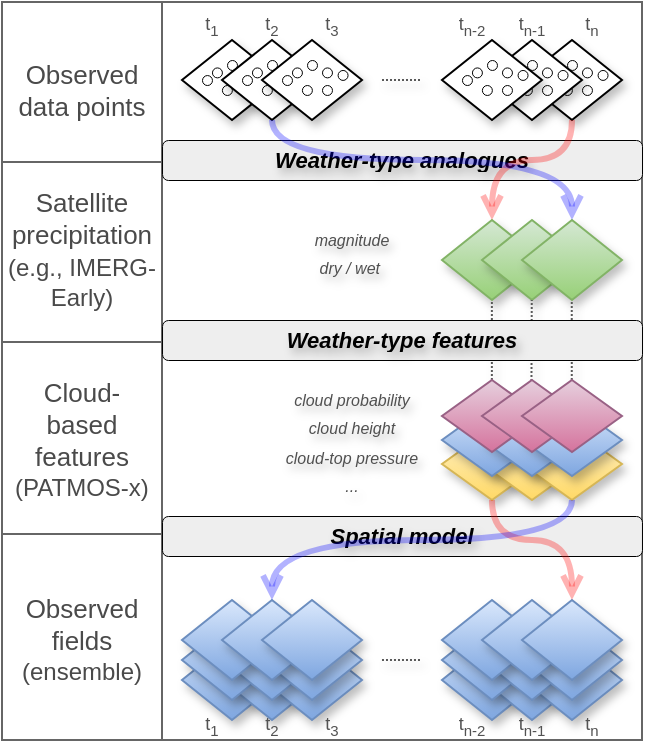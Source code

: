 <mxfile version="28.2.3">
  <diagram name="Page-1" id="bK-C0pPze8YIj69Sr5qc">
    <mxGraphModel dx="549" dy="720" grid="1" gridSize="10" guides="1" tooltips="1" connect="1" arrows="1" fold="1" page="1" pageScale="1" pageWidth="50" pageHeight="25" math="0" shadow="0">
      <root>
        <mxCell id="0" />
        <mxCell id="1" parent="0" />
        <mxCell id="rxn4TXaAcHjQbOniMQlU-382" value="" style="shape=table;startSize=0;container=1;collapsible=0;childLayout=tableLayout;fillColor=none;fontColor=#333333;strokeColor=#666666;rounded=0;swimlaneLine=0;shadow=0;" parent="1" vertex="1">
          <mxGeometry x="65" y="-356.96" width="320" height="368.98" as="geometry" />
        </mxCell>
        <mxCell id="rxn4TXaAcHjQbOniMQlU-383" value="" style="shape=tableRow;horizontal=0;startSize=0;swimlaneHead=0;swimlaneBody=0;strokeColor=inherit;top=0;left=0;bottom=0;right=0;collapsible=0;dropTarget=0;fillColor=none;points=[[0,0.5],[1,0.5]];portConstraint=eastwest;" parent="rxn4TXaAcHjQbOniMQlU-382" vertex="1">
          <mxGeometry width="320" height="80" as="geometry" />
        </mxCell>
        <mxCell id="rxn4TXaAcHjQbOniMQlU-384" value="" style="shape=partialRectangle;html=1;whiteSpace=wrap;connectable=0;strokeColor=inherit;overflow=hidden;fillColor=none;top=0;left=0;bottom=0;right=0;pointerEvents=1;" parent="rxn4TXaAcHjQbOniMQlU-383" vertex="1">
          <mxGeometry width="80" height="80" as="geometry">
            <mxRectangle width="80" height="80" as="alternateBounds" />
          </mxGeometry>
        </mxCell>
        <mxCell id="rxn4TXaAcHjQbOniMQlU-385" value="" style="shape=partialRectangle;html=1;whiteSpace=wrap;connectable=0;strokeColor=inherit;overflow=hidden;fillColor=none;top=0;left=0;bottom=0;right=0;pointerEvents=1;" parent="rxn4TXaAcHjQbOniMQlU-383" vertex="1">
          <mxGeometry x="80" width="240" height="80" as="geometry">
            <mxRectangle width="240" height="80" as="alternateBounds" />
          </mxGeometry>
        </mxCell>
        <mxCell id="rxn4TXaAcHjQbOniMQlU-386" value="" style="shape=tableRow;horizontal=0;startSize=0;swimlaneHead=0;swimlaneBody=0;strokeColor=inherit;top=0;left=0;bottom=0;right=0;collapsible=0;dropTarget=0;fillColor=none;points=[[0,0.5],[1,0.5]];portConstraint=eastwest;" parent="rxn4TXaAcHjQbOniMQlU-382" vertex="1">
          <mxGeometry y="80" width="320" height="90" as="geometry" />
        </mxCell>
        <mxCell id="rxn4TXaAcHjQbOniMQlU-387" value="" style="shape=partialRectangle;html=1;whiteSpace=wrap;connectable=0;strokeColor=inherit;overflow=hidden;fillColor=none;top=0;left=0;bottom=0;right=0;pointerEvents=1;" parent="rxn4TXaAcHjQbOniMQlU-386" vertex="1">
          <mxGeometry width="80" height="90" as="geometry">
            <mxRectangle width="80" height="90" as="alternateBounds" />
          </mxGeometry>
        </mxCell>
        <mxCell id="rxn4TXaAcHjQbOniMQlU-388" value="" style="shape=partialRectangle;html=1;whiteSpace=wrap;connectable=0;strokeColor=inherit;overflow=hidden;fillColor=none;top=0;left=0;bottom=0;right=0;pointerEvents=1;" parent="rxn4TXaAcHjQbOniMQlU-386" vertex="1">
          <mxGeometry x="80" width="240" height="90" as="geometry">
            <mxRectangle width="240" height="90" as="alternateBounds" />
          </mxGeometry>
        </mxCell>
        <mxCell id="rxn4TXaAcHjQbOniMQlU-389" value="" style="shape=tableRow;horizontal=0;startSize=0;swimlaneHead=0;swimlaneBody=0;strokeColor=inherit;top=0;left=0;bottom=0;right=0;collapsible=0;dropTarget=0;fillColor=none;points=[[0,0.5],[1,0.5]];portConstraint=eastwest;" parent="rxn4TXaAcHjQbOniMQlU-382" vertex="1">
          <mxGeometry y="170" width="320" height="96" as="geometry" />
        </mxCell>
        <mxCell id="rxn4TXaAcHjQbOniMQlU-390" value="" style="shape=partialRectangle;html=1;whiteSpace=wrap;connectable=0;strokeColor=inherit;overflow=hidden;fillColor=none;top=0;left=0;bottom=0;right=0;pointerEvents=1;" parent="rxn4TXaAcHjQbOniMQlU-389" vertex="1">
          <mxGeometry width="80" height="96" as="geometry">
            <mxRectangle width="80" height="96" as="alternateBounds" />
          </mxGeometry>
        </mxCell>
        <mxCell id="rxn4TXaAcHjQbOniMQlU-391" value="" style="shape=partialRectangle;html=1;whiteSpace=wrap;connectable=0;strokeColor=inherit;overflow=hidden;fillColor=none;top=0;left=0;bottom=0;right=0;pointerEvents=1;" parent="rxn4TXaAcHjQbOniMQlU-389" vertex="1">
          <mxGeometry x="80" width="240" height="96" as="geometry">
            <mxRectangle width="240" height="96" as="alternateBounds" />
          </mxGeometry>
        </mxCell>
        <mxCell id="rxn4TXaAcHjQbOniMQlU-646" value="" style="rhombus;whiteSpace=wrap;html=1;shadow=1;fillColor=#dae8fc;gradientColor=#7ea6e0;strokeColor=#6c8ebf;" parent="rxn4TXaAcHjQbOniMQlU-389" vertex="1">
          <mxGeometry x="320" height="96" as="geometry">
            <mxRectangle width="NaN" height="96" as="alternateBounds" />
          </mxGeometry>
        </mxCell>
        <mxCell id="rxn4TXaAcHjQbOniMQlU-392" value="" style="shape=tableRow;horizontal=0;startSize=0;swimlaneHead=0;swimlaneBody=0;strokeColor=inherit;top=0;left=0;bottom=0;right=0;collapsible=0;dropTarget=0;fillColor=none;points=[[0,0.5],[1,0.5]];portConstraint=eastwest;" parent="rxn4TXaAcHjQbOniMQlU-382" vertex="1">
          <mxGeometry y="266" width="320" height="103" as="geometry" />
        </mxCell>
        <mxCell id="rxn4TXaAcHjQbOniMQlU-393" value="" style="shape=partialRectangle;html=1;whiteSpace=wrap;connectable=0;strokeColor=inherit;overflow=hidden;fillColor=none;top=0;left=0;bottom=0;right=0;pointerEvents=1;" parent="rxn4TXaAcHjQbOniMQlU-392" vertex="1">
          <mxGeometry width="80" height="103" as="geometry">
            <mxRectangle width="80" height="103" as="alternateBounds" />
          </mxGeometry>
        </mxCell>
        <mxCell id="rxn4TXaAcHjQbOniMQlU-394" value="" style="shape=partialRectangle;html=1;whiteSpace=wrap;connectable=0;strokeColor=inherit;overflow=hidden;fillColor=none;top=0;left=0;bottom=0;right=0;pointerEvents=1;" parent="rxn4TXaAcHjQbOniMQlU-392" vertex="1">
          <mxGeometry x="80" width="240" height="103" as="geometry">
            <mxRectangle width="240" height="103" as="alternateBounds" />
          </mxGeometry>
        </mxCell>
        <mxCell id="a0kxlCmbcJXOpeVHj25p-21" value="" style="rhombus;whiteSpace=wrap;html=1;shadow=1;fillColor=#dae8fc;gradientColor=#7ea6e0;strokeColor=#6c8ebf;" parent="1" vertex="1">
          <mxGeometry x="154.99" y="-38" width="50" height="40" as="geometry" />
        </mxCell>
        <mxCell id="a0kxlCmbcJXOpeVHj25p-22" value="" style="rhombus;whiteSpace=wrap;html=1;shadow=1;fillColor=#dae8fc;gradientColor=#7ea6e0;strokeColor=#6c8ebf;" parent="1" vertex="1">
          <mxGeometry x="174.99" y="-38" width="50" height="40" as="geometry" />
        </mxCell>
        <mxCell id="a0kxlCmbcJXOpeVHj25p-23" value="" style="rhombus;whiteSpace=wrap;html=1;shadow=1;fillColor=#dae8fc;gradientColor=#7ea6e0;strokeColor=#6c8ebf;" parent="1" vertex="1">
          <mxGeometry x="194.99" y="-38" width="50" height="40" as="geometry" />
        </mxCell>
        <mxCell id="a0kxlCmbcJXOpeVHj25p-24" value="" style="rhombus;whiteSpace=wrap;html=1;shadow=1;fillColor=#dae8fc;gradientColor=#7ea6e0;strokeColor=#6c8ebf;" parent="1" vertex="1">
          <mxGeometry x="284.99" y="-38" width="50" height="40" as="geometry" />
        </mxCell>
        <mxCell id="a0kxlCmbcJXOpeVHj25p-25" value="" style="rhombus;whiteSpace=wrap;html=1;shadow=1;fillColor=#dae8fc;gradientColor=#7ea6e0;strokeColor=#6c8ebf;" parent="1" vertex="1">
          <mxGeometry x="304.99" y="-38" width="50" height="40" as="geometry" />
        </mxCell>
        <mxCell id="a0kxlCmbcJXOpeVHj25p-26" value="" style="rhombus;whiteSpace=wrap;html=1;shadow=1;fillColor=#dae8fc;gradientColor=#7ea6e0;strokeColor=#6c8ebf;" parent="1" vertex="1">
          <mxGeometry x="324.99" y="-38" width="50" height="40" as="geometry" />
        </mxCell>
        <mxCell id="a0kxlCmbcJXOpeVHj25p-13" value="" style="rhombus;whiteSpace=wrap;html=1;shadow=1;fillColor=#dae8fc;gradientColor=#7ea6e0;strokeColor=#6c8ebf;" parent="1" vertex="1">
          <mxGeometry x="154.99" y="-48" width="50" height="40" as="geometry" />
        </mxCell>
        <mxCell id="a0kxlCmbcJXOpeVHj25p-14" value="" style="rhombus;whiteSpace=wrap;html=1;shadow=1;fillColor=#dae8fc;gradientColor=#7ea6e0;strokeColor=#6c8ebf;" parent="1" vertex="1">
          <mxGeometry x="174.99" y="-48" width="50" height="40" as="geometry" />
        </mxCell>
        <mxCell id="a0kxlCmbcJXOpeVHj25p-15" value="" style="rhombus;whiteSpace=wrap;html=1;shadow=1;fillColor=#dae8fc;gradientColor=#7ea6e0;strokeColor=#6c8ebf;" parent="1" vertex="1">
          <mxGeometry x="194.99" y="-48" width="50" height="40" as="geometry" />
        </mxCell>
        <mxCell id="a0kxlCmbcJXOpeVHj25p-16" value="" style="rhombus;whiteSpace=wrap;html=1;shadow=1;fillColor=#dae8fc;gradientColor=#7ea6e0;strokeColor=#6c8ebf;" parent="1" vertex="1">
          <mxGeometry x="284.99" y="-48" width="50" height="40" as="geometry" />
        </mxCell>
        <mxCell id="a0kxlCmbcJXOpeVHj25p-17" value="" style="rhombus;whiteSpace=wrap;html=1;shadow=1;fillColor=#dae8fc;gradientColor=#7ea6e0;strokeColor=#6c8ebf;" parent="1" vertex="1">
          <mxGeometry x="304.99" y="-48" width="50" height="40" as="geometry" />
        </mxCell>
        <mxCell id="a0kxlCmbcJXOpeVHj25p-18" value="" style="rhombus;whiteSpace=wrap;html=1;shadow=1;fillColor=#dae8fc;gradientColor=#7ea6e0;strokeColor=#6c8ebf;" parent="1" vertex="1">
          <mxGeometry x="324.99" y="-48" width="50" height="40" as="geometry" />
        </mxCell>
        <mxCell id="rxn4TXaAcHjQbOniMQlU-420" value="&lt;font&gt;Observed data points&lt;/font&gt;" style="text;html=1;align=center;verticalAlign=middle;whiteSpace=wrap;rounded=0;rotation=0;fontStyle=0;fontColor=#4A4A4A;fontSize=13;" parent="1" vertex="1">
          <mxGeometry x="65" y="-348" width="80" height="70" as="geometry" />
        </mxCell>
        <mxCell id="rxn4TXaAcHjQbOniMQlU-476" value="&lt;span&gt;Satellite precipitation&lt;br&gt;&lt;font style=&quot;font-size: 12px;&quot;&gt;(e.g., IMERG-Early)&lt;/font&gt;&lt;/span&gt;" style="text;html=1;align=center;verticalAlign=middle;whiteSpace=wrap;rounded=0;rotation=0;fontStyle=0;fontColor=#4A4A4A;fontSize=13;" parent="1" vertex="1">
          <mxGeometry x="65" y="-268" width="80" height="70" as="geometry" />
        </mxCell>
        <mxCell id="rxn4TXaAcHjQbOniMQlU-477" value="&lt;span&gt;Cloud-&lt;br&gt;based features&lt;/span&gt;&lt;div&gt;&lt;span&gt;&lt;font style=&quot;font-size: 12px;&quot;&gt;(PATMOS-x)&lt;/font&gt;&lt;/span&gt;&lt;/div&gt;" style="text;html=1;align=center;verticalAlign=middle;whiteSpace=wrap;rounded=0;rotation=0;fontStyle=0;fontColor=#4A4A4A;fontSize=13;" parent="1" vertex="1">
          <mxGeometry x="65" y="-178" width="80" height="80" as="geometry" />
        </mxCell>
        <mxCell id="rxn4TXaAcHjQbOniMQlU-478" value="&lt;span&gt;Observed fields&lt;br&gt;&lt;font style=&quot;&quot;&gt;&lt;span style=&quot;font-size: 12px;&quot;&gt;(ensemble)&lt;/span&gt;&lt;/font&gt;&lt;/span&gt;" style="text;html=1;align=center;verticalAlign=middle;whiteSpace=wrap;rounded=0;rotation=0;fontStyle=0;fontColor=#4A4A4A;fontSize=13;" parent="1" vertex="1">
          <mxGeometry x="75" y="-67.98" width="60" height="60" as="geometry" />
        </mxCell>
        <mxCell id="rxn4TXaAcHjQbOniMQlU-467" value="&lt;span style=&quot;font-family: Helvetica; font-style: normal; font-variant-ligatures: normal; font-variant-caps: normal; font-weight: 400; letter-spacing: normal; orphans: 2; text-indent: 0px; text-transform: none; widows: 2; word-spacing: 0px; -webkit-text-stroke-width: 0px; white-space: normal; text-decoration-thickness: initial; text-decoration-style: initial; text-decoration-color: initial; float: none; display: inline !important;&quot;&gt;t&lt;sub&gt;3&lt;/sub&gt;&lt;/span&gt;" style="text;whiteSpace=wrap;html=1;fontSize=9;align=center;fontColor=#525252;" parent="1" vertex="1">
          <mxGeometry x="215" y="-357.99" width="30" height="20" as="geometry" />
        </mxCell>
        <mxCell id="rxn4TXaAcHjQbOniMQlU-468" value="&lt;span style=&quot;font-family: Helvetica; font-style: normal; font-variant-ligatures: normal; font-variant-caps: normal; font-weight: 400; letter-spacing: normal; orphans: 2; text-indent: 0px; text-transform: none; widows: 2; word-spacing: 0px; -webkit-text-stroke-width: 0px; white-space: normal; text-decoration-thickness: initial; text-decoration-style: initial; text-decoration-color: initial; float: none; display: inline !important;&quot;&gt;t&lt;sub&gt;2&lt;/sub&gt;&lt;/span&gt;" style="text;whiteSpace=wrap;html=1;fontSize=9;align=center;fontColor=#525252;" parent="1" vertex="1">
          <mxGeometry x="185" y="-358" width="30" height="20" as="geometry" />
        </mxCell>
        <mxCell id="rxn4TXaAcHjQbOniMQlU-469" value="&lt;span style=&quot;font-family: Helvetica; font-style: normal; font-variant-ligatures: normal; font-variant-caps: normal; font-weight: 400; letter-spacing: normal; orphans: 2; text-indent: 0px; text-transform: none; widows: 2; word-spacing: 0px; -webkit-text-stroke-width: 0px; white-space: normal; text-decoration-thickness: initial; text-decoration-style: initial; text-decoration-color: initial; float: none; display: inline !important;&quot;&gt;t&lt;sub&gt;1&lt;/sub&gt;&lt;/span&gt;" style="text;whiteSpace=wrap;html=1;fontSize=9;align=center;fontColor=#525252;" parent="1" vertex="1">
          <mxGeometry x="155.01" y="-357.99" width="30" height="20" as="geometry" />
        </mxCell>
        <mxCell id="rxn4TXaAcHjQbOniMQlU-464" value="&lt;span style=&quot;font-family: Helvetica; font-style: normal; font-variant-ligatures: normal; font-variant-caps: normal; font-weight: 400; letter-spacing: normal; orphans: 2; text-indent: 0px; text-transform: none; widows: 2; word-spacing: 0px; -webkit-text-stroke-width: 0px; white-space: normal; text-decoration-thickness: initial; text-decoration-style: initial; text-decoration-color: initial; float: none; display: inline !important;&quot;&gt;t&lt;sub&gt;n&lt;/sub&gt;&lt;/span&gt;" style="text;whiteSpace=wrap;html=1;fontSize=9;align=center;fontColor=#525252;" parent="1" vertex="1">
          <mxGeometry x="344.99" y="-357.98" width="30" height="20" as="geometry" />
        </mxCell>
        <mxCell id="rxn4TXaAcHjQbOniMQlU-465" value="&lt;span style=&quot;font-family: Helvetica; font-style: normal; font-variant-ligatures: normal; font-variant-caps: normal; font-weight: 400; letter-spacing: normal; orphans: 2; text-indent: 0px; text-transform: none; widows: 2; word-spacing: 0px; -webkit-text-stroke-width: 0px; white-space: normal; text-decoration-thickness: initial; text-decoration-style: initial; text-decoration-color: initial; float: none; display: inline !important;&quot;&gt;t&lt;sub&gt;n-1&lt;/sub&gt;&lt;/span&gt;" style="text;whiteSpace=wrap;html=1;fontSize=9;align=center;fontColor=#525252;" parent="1" vertex="1">
          <mxGeometry x="314.99" y="-357.99" width="30" height="20" as="geometry" />
        </mxCell>
        <mxCell id="rxn4TXaAcHjQbOniMQlU-466" value="&lt;span style=&quot;font-family: Helvetica; font-style: normal; font-variant-ligatures: normal; font-variant-caps: normal; font-weight: 400; letter-spacing: normal; orphans: 2; text-indent: 0px; text-transform: none; widows: 2; word-spacing: 0px; -webkit-text-stroke-width: 0px; white-space: normal; text-decoration-thickness: initial; text-decoration-style: initial; text-decoration-color: initial; float: none; display: inline !important;&quot;&gt;t&lt;sub&gt;n-2&lt;/sub&gt;&lt;/span&gt;" style="text;whiteSpace=wrap;html=1;fontSize=9;align=center;fontColor=#525252;" parent="1" vertex="1">
          <mxGeometry x="285" y="-357.98" width="30" height="20" as="geometry" />
        </mxCell>
        <mxCell id="rxn4TXaAcHjQbOniMQlU-424" value="" style="group" parent="1" vertex="1" connectable="0">
          <mxGeometry x="284.99" y="-248.0" width="90" height="40" as="geometry" />
        </mxCell>
        <mxCell id="rxn4TXaAcHjQbOniMQlU-421" value="" style="rhombus;whiteSpace=wrap;html=1;fillColor=#d5e8d4;strokeColor=#82b366;gradientColor=#97d077;shadow=1;" parent="rxn4TXaAcHjQbOniMQlU-424" vertex="1">
          <mxGeometry width="50" height="40" as="geometry" />
        </mxCell>
        <mxCell id="rxn4TXaAcHjQbOniMQlU-422" value="" style="rhombus;whiteSpace=wrap;html=1;fillColor=#d5e8d4;strokeColor=#82b366;gradientColor=#97d077;shadow=1;" parent="rxn4TXaAcHjQbOniMQlU-424" vertex="1">
          <mxGeometry x="20" width="50" height="40" as="geometry" />
        </mxCell>
        <mxCell id="rxn4TXaAcHjQbOniMQlU-423" value="" style="rhombus;whiteSpace=wrap;html=1;fillColor=#d5e8d4;strokeColor=#82b366;gradientColor=#97d077;shadow=1;" parent="rxn4TXaAcHjQbOniMQlU-424" vertex="1">
          <mxGeometry x="40" width="50" height="40" as="geometry" />
        </mxCell>
        <mxCell id="rxn4TXaAcHjQbOniMQlU-492" value="" style="endArrow=none;dashed=1;html=1;strokeWidth=1;rounded=0;dashPattern=1 1;strokeColor=light-dark(#595959, #ededed);shadow=1;exitX=0.498;exitY=0.555;exitDx=0;exitDy=0;exitPerimeter=0;" parent="1" source="rxn4TXaAcHjQbOniMQlU-449" edge="1">
          <mxGeometry width="50" height="50" relative="1" as="geometry">
            <mxPoint x="350" y="-162.02" as="sourcePoint" />
            <mxPoint x="349.88" y="-208" as="targetPoint" />
          </mxGeometry>
        </mxCell>
        <mxCell id="rxn4TXaAcHjQbOniMQlU-494" value="" style="endArrow=none;dashed=1;html=1;strokeWidth=1;rounded=0;dashPattern=1 1;strokeColor=light-dark(#595959, #ededed);shadow=1;exitX=0.094;exitY=0.349;exitDx=0;exitDy=0;exitPerimeter=0;" parent="1" source="rxn4TXaAcHjQbOniMQlU-449" edge="1">
          <mxGeometry width="50" height="50" relative="1" as="geometry">
            <mxPoint x="330" y="-162" as="sourcePoint" />
            <mxPoint x="329.88" y="-207.98" as="targetPoint" />
          </mxGeometry>
        </mxCell>
        <mxCell id="rxn4TXaAcHjQbOniMQlU-495" value="" style="endArrow=none;dashed=1;html=1;strokeWidth=1;rounded=0;dashPattern=1 1;strokeColor=light-dark(#595959, #ededed);shadow=1;exitX=0;exitY=0.5;exitDx=0;exitDy=0;" parent="1" edge="1">
          <mxGeometry width="50" height="50" relative="1" as="geometry">
            <mxPoint x="309.93" y="-150.04" as="sourcePoint" />
            <mxPoint x="309.94" y="-208" as="targetPoint" />
          </mxGeometry>
        </mxCell>
        <mxCell id="rxn4TXaAcHjQbOniMQlU-625" value="" style="rhombus;whiteSpace=wrap;html=1;shadow=1;" parent="1" vertex="1">
          <mxGeometry x="324.99" y="-337.98" width="50" height="40" as="geometry" />
        </mxCell>
        <mxCell id="rxn4TXaAcHjQbOniMQlU-626" value="" style="ellipse;whiteSpace=wrap;html=1;aspect=fixed;labelBackgroundColor=light-dark(#030303,#070707);labelBorderColor=default;textShadow=0;fontSize=11;strokeWidth=0.5;" parent="1" vertex="1">
          <mxGeometry x="334.99" y="-320.47" width="4.98" height="4.98" as="geometry" />
        </mxCell>
        <mxCell id="rxn4TXaAcHjQbOniMQlU-627" value="" style="ellipse;whiteSpace=wrap;html=1;aspect=fixed;labelBackgroundColor=light-dark(#030303,#070707);labelBorderColor=default;textShadow=0;strokeWidth=0.5;" parent="1" vertex="1">
          <mxGeometry x="347.5" y="-328" width="4.98" height="4.98" as="geometry" />
        </mxCell>
        <mxCell id="rxn4TXaAcHjQbOniMQlU-628" value="" style="ellipse;whiteSpace=wrap;html=1;aspect=fixed;labelBackgroundColor=light-dark(#030303,#070707);labelBorderColor=default;textShadow=0;strokeWidth=0.5;" parent="1" vertex="1">
          <mxGeometry x="339.97" y="-324.29" width="4.98" height="4.98" as="geometry" />
        </mxCell>
        <mxCell id="rxn4TXaAcHjQbOniMQlU-629" value="" style="ellipse;whiteSpace=wrap;html=1;aspect=fixed;labelBackgroundColor=light-dark(#030303,#070707);labelBorderColor=default;textShadow=0;strokeWidth=0.5;" parent="1" vertex="1">
          <mxGeometry x="362.79" y="-323.02" width="4.98" height="4.98" as="geometry" />
        </mxCell>
        <mxCell id="rxn4TXaAcHjQbOniMQlU-630" value="" style="ellipse;whiteSpace=wrap;html=1;aspect=fixed;labelBackgroundColor=light-dark(#030303,#070707);labelBorderColor=default;textShadow=0;strokeWidth=0.5;" parent="1" vertex="1">
          <mxGeometry x="344.95" y="-315.49" width="4.98" height="4.98" as="geometry" />
        </mxCell>
        <mxCell id="rxn4TXaAcHjQbOniMQlU-631" value="" style="ellipse;whiteSpace=wrap;html=1;aspect=fixed;labelBackgroundColor=light-dark(#030303,#070707);labelBorderColor=default;textShadow=0;strokeWidth=0.5;" parent="1" vertex="1">
          <mxGeometry x="354.99" y="-315.49" width="4.98" height="4.98" as="geometry" />
        </mxCell>
        <mxCell id="rxn4TXaAcHjQbOniMQlU-632" value="" style="ellipse;whiteSpace=wrap;html=1;aspect=fixed;labelBackgroundColor=light-dark(#030303,#070707);labelBorderColor=default;textShadow=0;strokeWidth=0.5;" parent="1" vertex="1">
          <mxGeometry x="354.99" y="-324.29" width="4.98" height="4.98" as="geometry" />
        </mxCell>
        <mxCell id="rxn4TXaAcHjQbOniMQlU-617" value="" style="rhombus;whiteSpace=wrap;html=1;shadow=1;" parent="1" vertex="1">
          <mxGeometry x="304.99" y="-337.98" width="50" height="40" as="geometry" />
        </mxCell>
        <mxCell id="rxn4TXaAcHjQbOniMQlU-618" value="" style="ellipse;whiteSpace=wrap;html=1;aspect=fixed;labelBackgroundColor=light-dark(#030303,#070707);labelBorderColor=default;textShadow=0;fontSize=11;strokeWidth=0.5;" parent="1" vertex="1">
          <mxGeometry x="314.99" y="-320.47" width="4.98" height="4.98" as="geometry" />
        </mxCell>
        <mxCell id="rxn4TXaAcHjQbOniMQlU-619" value="" style="ellipse;whiteSpace=wrap;html=1;aspect=fixed;labelBackgroundColor=light-dark(#030303,#070707);labelBorderColor=default;textShadow=0;strokeWidth=0.5;" parent="1" vertex="1">
          <mxGeometry x="327.5" y="-328" width="4.98" height="4.98" as="geometry" />
        </mxCell>
        <mxCell id="rxn4TXaAcHjQbOniMQlU-620" value="" style="ellipse;whiteSpace=wrap;html=1;aspect=fixed;labelBackgroundColor=light-dark(#030303,#070707);labelBorderColor=default;textShadow=0;strokeWidth=0.5;" parent="1" vertex="1">
          <mxGeometry x="319.97" y="-324.29" width="4.98" height="4.98" as="geometry" />
        </mxCell>
        <mxCell id="rxn4TXaAcHjQbOniMQlU-621" value="" style="ellipse;whiteSpace=wrap;html=1;aspect=fixed;labelBackgroundColor=light-dark(#030303,#070707);labelBorderColor=default;textShadow=0;strokeWidth=0.5;" parent="1" vertex="1">
          <mxGeometry x="342.79" y="-323.02" width="4.98" height="4.98" as="geometry" />
        </mxCell>
        <mxCell id="rxn4TXaAcHjQbOniMQlU-622" value="" style="ellipse;whiteSpace=wrap;html=1;aspect=fixed;labelBackgroundColor=light-dark(#030303,#070707);labelBorderColor=default;textShadow=0;strokeWidth=0.5;" parent="1" vertex="1">
          <mxGeometry x="324.95" y="-315.49" width="4.98" height="4.98" as="geometry" />
        </mxCell>
        <mxCell id="rxn4TXaAcHjQbOniMQlU-623" value="" style="ellipse;whiteSpace=wrap;html=1;aspect=fixed;labelBackgroundColor=light-dark(#030303,#070707);labelBorderColor=default;textShadow=0;strokeWidth=0.5;" parent="1" vertex="1">
          <mxGeometry x="334.99" y="-315.49" width="4.98" height="4.98" as="geometry" />
        </mxCell>
        <mxCell id="rxn4TXaAcHjQbOniMQlU-624" value="" style="ellipse;whiteSpace=wrap;html=1;aspect=fixed;labelBackgroundColor=light-dark(#030303,#070707);labelBorderColor=default;textShadow=0;strokeWidth=0.5;" parent="1" vertex="1">
          <mxGeometry x="334.99" y="-324.29" width="4.98" height="4.98" as="geometry" />
        </mxCell>
        <mxCell id="rxn4TXaAcHjQbOniMQlU-609" value="" style="rhombus;whiteSpace=wrap;html=1;shadow=1;" parent="1" vertex="1">
          <mxGeometry x="284.99" y="-337.98" width="50" height="40" as="geometry" />
        </mxCell>
        <mxCell id="rxn4TXaAcHjQbOniMQlU-610" value="" style="ellipse;whiteSpace=wrap;html=1;aspect=fixed;labelBackgroundColor=light-dark(#030303,#070707);labelBorderColor=default;textShadow=0;fontSize=11;strokeWidth=0.5;" parent="1" vertex="1">
          <mxGeometry x="294.99" y="-320.47" width="4.98" height="4.98" as="geometry" />
        </mxCell>
        <mxCell id="rxn4TXaAcHjQbOniMQlU-611" value="" style="ellipse;whiteSpace=wrap;html=1;aspect=fixed;labelBackgroundColor=light-dark(#030303,#070707);labelBorderColor=default;textShadow=0;strokeWidth=0.5;" parent="1" vertex="1">
          <mxGeometry x="307.5" y="-328" width="4.98" height="4.98" as="geometry" />
        </mxCell>
        <mxCell id="rxn4TXaAcHjQbOniMQlU-612" value="" style="ellipse;whiteSpace=wrap;html=1;aspect=fixed;labelBackgroundColor=light-dark(#030303,#070707);labelBorderColor=default;textShadow=0;strokeWidth=0.5;" parent="1" vertex="1">
          <mxGeometry x="299.97" y="-324.29" width="4.98" height="4.98" as="geometry" />
        </mxCell>
        <mxCell id="rxn4TXaAcHjQbOniMQlU-613" value="" style="ellipse;whiteSpace=wrap;html=1;aspect=fixed;labelBackgroundColor=light-dark(#030303,#070707);labelBorderColor=default;textShadow=0;strokeWidth=0.5;" parent="1" vertex="1">
          <mxGeometry x="322.79" y="-323.02" width="4.98" height="4.98" as="geometry" />
        </mxCell>
        <mxCell id="rxn4TXaAcHjQbOniMQlU-614" value="" style="ellipse;whiteSpace=wrap;html=1;aspect=fixed;labelBackgroundColor=light-dark(#030303,#070707);labelBorderColor=default;textShadow=0;strokeWidth=0.5;" parent="1" vertex="1">
          <mxGeometry x="304.95" y="-315.49" width="4.98" height="4.98" as="geometry" />
        </mxCell>
        <mxCell id="rxn4TXaAcHjQbOniMQlU-615" value="" style="ellipse;whiteSpace=wrap;html=1;aspect=fixed;labelBackgroundColor=light-dark(#030303,#070707);labelBorderColor=default;textShadow=0;strokeWidth=0.5;" parent="1" vertex="1">
          <mxGeometry x="314.99" y="-315.49" width="4.98" height="4.98" as="geometry" />
        </mxCell>
        <mxCell id="rxn4TXaAcHjQbOniMQlU-616" value="" style="ellipse;whiteSpace=wrap;html=1;aspect=fixed;labelBackgroundColor=light-dark(#030303,#070707);labelBorderColor=default;textShadow=0;strokeWidth=0.5;" parent="1" vertex="1">
          <mxGeometry x="314.99" y="-324.29" width="4.98" height="4.98" as="geometry" />
        </mxCell>
        <mxCell id="rxn4TXaAcHjQbOniMQlU-450" value="" style="group" parent="1" vertex="1" connectable="0">
          <mxGeometry x="284.99" y="-168.02" width="90" height="60" as="geometry" />
        </mxCell>
        <mxCell id="rxn4TXaAcHjQbOniMQlU-441" value="" style="rhombus;whiteSpace=wrap;html=1;fillColor=#fff2cc;strokeColor=#d6b656;gradientColor=#ffd966;shadow=1;" parent="rxn4TXaAcHjQbOniMQlU-450" vertex="1">
          <mxGeometry y="24" width="50" height="36" as="geometry" />
        </mxCell>
        <mxCell id="rxn4TXaAcHjQbOniMQlU-442" value="" style="rhombus;whiteSpace=wrap;html=1;fillColor=#fff2cc;strokeColor=#d6b656;gradientColor=#ffd966;shadow=1;" parent="rxn4TXaAcHjQbOniMQlU-450" vertex="1">
          <mxGeometry x="20" y="24" width="50" height="36" as="geometry" />
        </mxCell>
        <mxCell id="rxn4TXaAcHjQbOniMQlU-443" value="" style="rhombus;whiteSpace=wrap;html=1;fillColor=#fff2cc;strokeColor=#d6b656;gradientColor=#ffd966;shadow=1;" parent="rxn4TXaAcHjQbOniMQlU-450" vertex="1">
          <mxGeometry x="40" y="24" width="50" height="36" as="geometry" />
        </mxCell>
        <mxCell id="rxn4TXaAcHjQbOniMQlU-444" value="" style="rhombus;whiteSpace=wrap;html=1;fillColor=#dae8fc;strokeColor=#6c8ebf;gradientColor=#7ea6e0;shadow=1;" parent="rxn4TXaAcHjQbOniMQlU-450" vertex="1">
          <mxGeometry y="12" width="50" height="36" as="geometry" />
        </mxCell>
        <mxCell id="rxn4TXaAcHjQbOniMQlU-445" value="" style="rhombus;whiteSpace=wrap;html=1;fillColor=#dae8fc;strokeColor=#6c8ebf;gradientColor=#7ea6e0;shadow=1;" parent="rxn4TXaAcHjQbOniMQlU-450" vertex="1">
          <mxGeometry x="20" y="12" width="50" height="36" as="geometry" />
        </mxCell>
        <mxCell id="rxn4TXaAcHjQbOniMQlU-446" value="" style="rhombus;whiteSpace=wrap;html=1;fillColor=#dae8fc;strokeColor=#6c8ebf;gradientColor=#7ea6e0;shadow=1;" parent="rxn4TXaAcHjQbOniMQlU-450" vertex="1">
          <mxGeometry x="40" y="12" width="50" height="36" as="geometry" />
        </mxCell>
        <mxCell id="rxn4TXaAcHjQbOniMQlU-447" value="" style="rhombus;whiteSpace=wrap;html=1;fillColor=#e6d0de;strokeColor=#996185;gradientColor=#d5739d;" parent="rxn4TXaAcHjQbOniMQlU-450" vertex="1">
          <mxGeometry width="50" height="36" as="geometry" />
        </mxCell>
        <mxCell id="rxn4TXaAcHjQbOniMQlU-448" value="" style="rhombus;whiteSpace=wrap;html=1;fillColor=#e6d0de;strokeColor=#996185;gradientColor=#d5739d;" parent="rxn4TXaAcHjQbOniMQlU-450" vertex="1">
          <mxGeometry x="20" width="50" height="36" as="geometry" />
        </mxCell>
        <mxCell id="rxn4TXaAcHjQbOniMQlU-449" value="" style="rhombus;whiteSpace=wrap;html=1;fillColor=#e6d0de;strokeColor=#996185;gradientColor=#d5739d;" parent="rxn4TXaAcHjQbOniMQlU-450" vertex="1">
          <mxGeometry x="40" width="50" height="36" as="geometry" />
        </mxCell>
        <mxCell id="rxn4TXaAcHjQbOniMQlU-452" value="" style="rhombus;whiteSpace=wrap;html=1;shadow=1;fillColor=#dae8fc;gradientColor=#7ea6e0;strokeColor=#6c8ebf;" parent="1" vertex="1">
          <mxGeometry x="154.99" y="-58" width="50" height="40" as="geometry" />
        </mxCell>
        <mxCell id="rxn4TXaAcHjQbOniMQlU-453" value="" style="rhombus;whiteSpace=wrap;html=1;shadow=1;fillColor=#dae8fc;gradientColor=#7ea6e0;strokeColor=#6c8ebf;" parent="1" vertex="1">
          <mxGeometry x="174.99" y="-58" width="50" height="40" as="geometry" />
        </mxCell>
        <mxCell id="rxn4TXaAcHjQbOniMQlU-454" value="" style="rhombus;whiteSpace=wrap;html=1;shadow=1;fillColor=#dae8fc;gradientColor=#7ea6e0;strokeColor=#6c8ebf;" parent="1" vertex="1">
          <mxGeometry x="194.99" y="-58" width="50" height="40" as="geometry" />
        </mxCell>
        <mxCell id="rxn4TXaAcHjQbOniMQlU-455" value="" style="rhombus;whiteSpace=wrap;html=1;shadow=1;fillColor=#dae8fc;gradientColor=#7ea6e0;strokeColor=#6c8ebf;" parent="1" vertex="1">
          <mxGeometry x="284.99" y="-58" width="50" height="40" as="geometry" />
        </mxCell>
        <mxCell id="rxn4TXaAcHjQbOniMQlU-456" value="" style="rhombus;whiteSpace=wrap;html=1;shadow=1;fillColor=#dae8fc;gradientColor=#7ea6e0;strokeColor=#6c8ebf;" parent="1" vertex="1">
          <mxGeometry x="304.99" y="-58" width="50" height="40" as="geometry" />
        </mxCell>
        <mxCell id="rxn4TXaAcHjQbOniMQlU-457" value="" style="rhombus;whiteSpace=wrap;html=1;shadow=1;fillColor=#dae8fc;gradientColor=#7ea6e0;strokeColor=#6c8ebf;" parent="1" vertex="1">
          <mxGeometry x="324.99" y="-58" width="50" height="40" as="geometry" />
        </mxCell>
        <mxCell id="a0kxlCmbcJXOpeVHj25p-1" value="&lt;div style=&quot;&quot;&gt;&lt;span style=&quot;&quot;&gt;&lt;font style=&quot;font-size: 8px;&quot;&gt;&lt;i style=&quot;&quot;&gt;cloud probability&lt;/i&gt;&lt;/font&gt;&lt;/span&gt;&lt;/div&gt;&lt;div style=&quot;&quot;&gt;&lt;font&gt;&lt;span style=&quot;font-size: 8px;&quot;&gt;&lt;i&gt;cloud height&lt;/i&gt;&lt;/span&gt;&lt;/font&gt;&lt;/div&gt;&lt;div style=&quot;&quot;&gt;&lt;font&gt;&lt;span style=&quot;font-size: 8px;&quot;&gt;&lt;i&gt;cloud-top pressure&lt;/i&gt;&lt;/span&gt;&lt;/font&gt;&lt;/div&gt;&lt;div style=&quot;&quot;&gt;&lt;font&gt;&lt;span style=&quot;font-size: 8px;&quot;&gt;&lt;i&gt;...&lt;br&gt;&lt;/i&gt;&lt;/span&gt;&lt;/font&gt;&lt;/div&gt;&lt;div style=&quot;&quot;&gt;&lt;span style=&quot;&quot;&gt;&lt;font style=&quot;font-size: 8px;&quot;&gt;&lt;i style=&quot;&quot;&gt;&lt;br&gt;&lt;/i&gt;&lt;/font&gt;&lt;/span&gt;&lt;/div&gt;" style="text;whiteSpace=wrap;html=1;align=center;shadow=0;labelBorderColor=none;textShadow=1;labelBackgroundColor=none;fontColor=#505050;" parent="1" vertex="1">
          <mxGeometry x="204.99" y="-173.02" width="70" height="70" as="geometry" />
        </mxCell>
        <mxCell id="a0kxlCmbcJXOpeVHj25p-3" value="&lt;div style=&quot;&quot;&gt;&lt;span style=&quot;font-size: 8px;&quot;&gt;&lt;i&gt;magnitude&lt;/i&gt;&lt;/span&gt;&lt;/div&gt;&lt;div style=&quot;&quot;&gt;&lt;span style=&quot;font-size: 8px;&quot;&gt;&lt;i&gt;dry / wet&amp;nbsp;&lt;/i&gt;&lt;/span&gt;&lt;/div&gt;" style="text;whiteSpace=wrap;html=1;align=center;shadow=0;labelBorderColor=none;textShadow=1;labelBackgroundColor=none;fontColor=#505050;" parent="1" vertex="1">
          <mxGeometry x="204.99" y="-253" width="70" height="50" as="geometry" />
        </mxCell>
        <mxCell id="a0kxlCmbcJXOpeVHj25p-4" value="" style="endArrow=none;dashed=1;html=1;strokeWidth=1;rounded=0;dashPattern=1 1;jumpSize=4;shadow=1;flowAnimation=0;strokeColor=light-dark(#595959, #ededed);" parent="1" edge="1">
          <mxGeometry width="50" height="50" relative="1" as="geometry">
            <mxPoint x="254.99" y="-28.0" as="sourcePoint" />
            <mxPoint x="274.99" y="-28.0" as="targetPoint" />
          </mxGeometry>
        </mxCell>
        <mxCell id="a0kxlCmbcJXOpeVHj25p-5" value="&lt;span style=&quot;font-family: Helvetica; font-style: normal; font-variant-ligatures: normal; font-variant-caps: normal; font-weight: 400; letter-spacing: normal; orphans: 2; text-indent: 0px; text-transform: none; widows: 2; word-spacing: 0px; -webkit-text-stroke-width: 0px; white-space: normal; text-decoration-thickness: initial; text-decoration-style: initial; text-decoration-color: initial; float: none; display: inline !important;&quot;&gt;t&lt;sub&gt;3&lt;/sub&gt;&lt;/span&gt;" style="text;whiteSpace=wrap;html=1;fontSize=9;align=center;fontColor=#525252;" parent="1" vertex="1">
          <mxGeometry x="215.0" y="-7.993" width="30" height="20" as="geometry" />
        </mxCell>
        <mxCell id="a0kxlCmbcJXOpeVHj25p-6" value="&lt;span style=&quot;font-family: Helvetica; font-style: normal; font-variant-ligatures: normal; font-variant-caps: normal; font-weight: 400; letter-spacing: normal; orphans: 2; text-indent: 0px; text-transform: none; widows: 2; word-spacing: 0px; -webkit-text-stroke-width: 0px; white-space: normal; text-decoration-thickness: initial; text-decoration-style: initial; text-decoration-color: initial; float: none; display: inline !important;&quot;&gt;t&lt;sub&gt;2&lt;/sub&gt;&lt;/span&gt;" style="text;whiteSpace=wrap;html=1;fontSize=9;align=center;fontColor=#525252;" parent="1" vertex="1">
          <mxGeometry x="185.0" y="-8.003" width="30" height="20" as="geometry" />
        </mxCell>
        <mxCell id="a0kxlCmbcJXOpeVHj25p-7" value="&lt;span style=&quot;font-family: Helvetica; font-style: normal; font-variant-ligatures: normal; font-variant-caps: normal; font-weight: 400; letter-spacing: normal; orphans: 2; text-indent: 0px; text-transform: none; widows: 2; word-spacing: 0px; -webkit-text-stroke-width: 0px; white-space: normal; text-decoration-thickness: initial; text-decoration-style: initial; text-decoration-color: initial; float: none; display: inline !important;&quot;&gt;t&lt;sub&gt;1&lt;/sub&gt;&lt;/span&gt;" style="text;whiteSpace=wrap;html=1;fontSize=9;align=center;fontColor=#525252;" parent="1" vertex="1">
          <mxGeometry x="155.01" y="-7.993" width="30" height="20" as="geometry" />
        </mxCell>
        <mxCell id="a0kxlCmbcJXOpeVHj25p-8" value="&lt;span style=&quot;font-family: Helvetica; font-style: normal; font-variant-ligatures: normal; font-variant-caps: normal; font-weight: 400; letter-spacing: normal; orphans: 2; text-indent: 0px; text-transform: none; widows: 2; word-spacing: 0px; -webkit-text-stroke-width: 0px; white-space: normal; text-decoration-thickness: initial; text-decoration-style: initial; text-decoration-color: initial; float: none; display: inline !important;&quot;&gt;t&lt;sub&gt;n&lt;/sub&gt;&lt;/span&gt;" style="text;whiteSpace=wrap;html=1;fontSize=9;align=center;fontColor=#525252;" parent="1" vertex="1">
          <mxGeometry x="345" y="-7.983" width="30" height="20" as="geometry" />
        </mxCell>
        <mxCell id="a0kxlCmbcJXOpeVHj25p-9" value="&lt;span style=&quot;font-family: Helvetica; font-style: normal; font-variant-ligatures: normal; font-variant-caps: normal; font-weight: 400; letter-spacing: normal; orphans: 2; text-indent: 0px; text-transform: none; widows: 2; word-spacing: 0px; -webkit-text-stroke-width: 0px; white-space: normal; text-decoration-thickness: initial; text-decoration-style: initial; text-decoration-color: initial; float: none; display: inline !important;&quot;&gt;t&lt;sub&gt;n-1&lt;/sub&gt;&lt;/span&gt;" style="text;whiteSpace=wrap;html=1;fontSize=9;align=center;fontColor=#525252;" parent="1" vertex="1">
          <mxGeometry x="315" y="-7.993" width="30" height="20" as="geometry" />
        </mxCell>
        <mxCell id="a0kxlCmbcJXOpeVHj25p-10" value="&lt;span style=&quot;font-family: Helvetica; font-style: normal; font-variant-ligatures: normal; font-variant-caps: normal; font-weight: 400; letter-spacing: normal; orphans: 2; text-indent: 0px; text-transform: none; widows: 2; word-spacing: 0px; -webkit-text-stroke-width: 0px; white-space: normal; text-decoration-thickness: initial; text-decoration-style: initial; text-decoration-color: initial; float: none; display: inline !important;&quot;&gt;t&lt;sub&gt;n-2&lt;/sub&gt;&lt;/span&gt;" style="text;whiteSpace=wrap;html=1;fontSize=9;align=center;fontColor=#525252;" parent="1" vertex="1">
          <mxGeometry x="285.01" y="-7.983" width="30" height="20" as="geometry" />
        </mxCell>
        <mxCell id="rxn4TXaAcHjQbOniMQlU-470" value="&lt;font&gt;&lt;b&gt;Weather-type analogues&lt;/b&gt;&lt;/font&gt;" style="text;html=1;align=center;verticalAlign=middle;rounded=1;fillColor=#eeeeee;fontSize=11;strokeColor=default;strokeWidth=0.5;fontStyle=2;labelBorderColor=none;textShadow=1;whiteSpace=wrap;labelBackgroundColor=none;convertToSvg=0;" parent="1" vertex="1">
          <mxGeometry x="145.01" y="-288" width="240" height="20" as="geometry" />
        </mxCell>
        <mxCell id="rxn4TXaAcHjQbOniMQlU-496" value="&lt;font&gt;&lt;b style=&quot;&quot;&gt;Weather-type features&lt;/b&gt;&lt;/font&gt;" style="text;html=1;align=center;verticalAlign=middle;whiteSpace=wrap;rounded=1;fillColor=#eeeeee;fontSize=11;strokeColor=default;strokeWidth=0.5;fontStyle=2;labelBackgroundColor=none;labelBorderColor=none;textShadow=1;" parent="1" vertex="1">
          <mxGeometry x="145.01" y="-198" width="240" height="20" as="geometry" />
        </mxCell>
        <mxCell id="rxn4TXaAcHjQbOniMQlU-472" value="&lt;font&gt;&lt;b style=&quot;&quot;&gt;Spatial model&lt;/b&gt;&lt;/font&gt;" style="text;html=1;align=center;verticalAlign=middle;whiteSpace=wrap;rounded=1;fontSize=11;strokeWidth=0.5;fillColor=#eeeeee;strokeColor=default;fontStyle=2;labelBackgroundColor=none;labelBorderColor=none;textShadow=1;" parent="1" vertex="1">
          <mxGeometry x="144.99" y="-100" width="240" height="20" as="geometry" />
        </mxCell>
        <mxCell id="rxn4TXaAcHjQbOniMQlU-536" value="" style="group" parent="1" vertex="1" connectable="0">
          <mxGeometry x="195" y="-337.98" width="189.99" height="329.98" as="geometry" />
        </mxCell>
        <mxCell id="rxn4TXaAcHjQbOniMQlU-531" value="" style="group" parent="rxn4TXaAcHjQbOniMQlU-536" vertex="1" connectable="0">
          <mxGeometry x="-20" width="209.99" height="329.98" as="geometry" />
        </mxCell>
        <mxCell id="rxn4TXaAcHjQbOniMQlU-545" value="" style="group" parent="rxn4TXaAcHjQbOniMQlU-531" vertex="1" connectable="0">
          <mxGeometry x="-20" width="50" height="40" as="geometry" />
        </mxCell>
        <mxCell id="rxn4TXaAcHjQbOniMQlU-546" value="" style="rhombus;whiteSpace=wrap;html=1;shadow=1;" parent="rxn4TXaAcHjQbOniMQlU-545" vertex="1">
          <mxGeometry width="50" height="40" as="geometry" />
        </mxCell>
        <mxCell id="rxn4TXaAcHjQbOniMQlU-547" value="" style="ellipse;whiteSpace=wrap;html=1;aspect=fixed;labelBackgroundColor=light-dark(#030303,#070707);labelBorderColor=default;textShadow=0;fontSize=11;strokeWidth=0.5;" parent="rxn4TXaAcHjQbOniMQlU-545" vertex="1">
          <mxGeometry x="10" y="17.51" width="4.98" height="4.98" as="geometry" />
        </mxCell>
        <mxCell id="rxn4TXaAcHjQbOniMQlU-548" value="" style="ellipse;whiteSpace=wrap;html=1;aspect=fixed;labelBackgroundColor=light-dark(#030303,#070707);labelBorderColor=default;textShadow=0;strokeWidth=0.5;" parent="rxn4TXaAcHjQbOniMQlU-545" vertex="1">
          <mxGeometry x="22.51" y="9.98" width="4.98" height="4.98" as="geometry" />
        </mxCell>
        <mxCell id="rxn4TXaAcHjQbOniMQlU-549" value="" style="ellipse;whiteSpace=wrap;html=1;aspect=fixed;labelBackgroundColor=light-dark(#030303,#070707);labelBorderColor=default;textShadow=0;strokeWidth=0.5;" parent="rxn4TXaAcHjQbOniMQlU-545" vertex="1">
          <mxGeometry x="14.98" y="13.69" width="4.98" height="4.98" as="geometry" />
        </mxCell>
        <mxCell id="rxn4TXaAcHjQbOniMQlU-550" value="" style="ellipse;whiteSpace=wrap;html=1;aspect=fixed;labelBackgroundColor=light-dark(#030303,#070707);labelBorderColor=default;textShadow=0;strokeWidth=0.5;" parent="rxn4TXaAcHjQbOniMQlU-545" vertex="1">
          <mxGeometry x="37.8" y="14.96" width="4.98" height="4.98" as="geometry" />
        </mxCell>
        <mxCell id="rxn4TXaAcHjQbOniMQlU-551" value="" style="ellipse;whiteSpace=wrap;html=1;aspect=fixed;labelBackgroundColor=light-dark(#030303,#070707);labelBorderColor=default;textShadow=0;strokeWidth=0.5;" parent="rxn4TXaAcHjQbOniMQlU-545" vertex="1">
          <mxGeometry x="19.96" y="22.49" width="4.98" height="4.98" as="geometry" />
        </mxCell>
        <mxCell id="rxn4TXaAcHjQbOniMQlU-552" value="" style="ellipse;whiteSpace=wrap;html=1;aspect=fixed;labelBackgroundColor=light-dark(#030303,#070707);labelBorderColor=default;textShadow=0;strokeWidth=0.5;" parent="rxn4TXaAcHjQbOniMQlU-545" vertex="1">
          <mxGeometry x="30" y="22.49" width="4.98" height="4.98" as="geometry" />
        </mxCell>
        <mxCell id="rxn4TXaAcHjQbOniMQlU-553" value="" style="ellipse;whiteSpace=wrap;html=1;aspect=fixed;labelBackgroundColor=light-dark(#030303,#070707);labelBorderColor=default;textShadow=0;strokeWidth=0.5;" parent="rxn4TXaAcHjQbOniMQlU-545" vertex="1">
          <mxGeometry x="30" y="13.69" width="4.98" height="4.98" as="geometry" />
        </mxCell>
        <mxCell id="rxn4TXaAcHjQbOniMQlU-523" value="" style="rhombus;whiteSpace=wrap;html=1;shadow=1;" parent="rxn4TXaAcHjQbOniMQlU-531" vertex="1">
          <mxGeometry width="50" height="40" as="geometry" />
        </mxCell>
        <mxCell id="rxn4TXaAcHjQbOniMQlU-524" value="" style="ellipse;whiteSpace=wrap;html=1;aspect=fixed;labelBackgroundColor=light-dark(#030303,#070707);labelBorderColor=default;textShadow=0;fontSize=11;strokeWidth=0.5;" parent="rxn4TXaAcHjQbOniMQlU-531" vertex="1">
          <mxGeometry x="10" y="17.51" width="4.98" height="4.98" as="geometry" />
        </mxCell>
        <mxCell id="rxn4TXaAcHjQbOniMQlU-525" value="" style="ellipse;whiteSpace=wrap;html=1;aspect=fixed;labelBackgroundColor=light-dark(#030303,#070707);labelBorderColor=default;textShadow=0;strokeWidth=0.5;" parent="rxn4TXaAcHjQbOniMQlU-531" vertex="1">
          <mxGeometry x="22.51" y="9.98" width="4.98" height="4.98" as="geometry" />
        </mxCell>
        <mxCell id="rxn4TXaAcHjQbOniMQlU-526" value="" style="ellipse;whiteSpace=wrap;html=1;aspect=fixed;labelBackgroundColor=light-dark(#030303,#070707);labelBorderColor=default;textShadow=0;strokeWidth=0.5;" parent="rxn4TXaAcHjQbOniMQlU-531" vertex="1">
          <mxGeometry x="14.98" y="13.69" width="4.98" height="4.98" as="geometry" />
        </mxCell>
        <mxCell id="rxn4TXaAcHjQbOniMQlU-527" value="" style="ellipse;whiteSpace=wrap;html=1;aspect=fixed;labelBackgroundColor=light-dark(#030303,#070707);labelBorderColor=default;textShadow=0;strokeWidth=0.5;" parent="rxn4TXaAcHjQbOniMQlU-531" vertex="1">
          <mxGeometry x="37.8" y="14.96" width="4.98" height="4.98" as="geometry" />
        </mxCell>
        <mxCell id="rxn4TXaAcHjQbOniMQlU-528" value="" style="ellipse;whiteSpace=wrap;html=1;aspect=fixed;labelBackgroundColor=light-dark(#030303,#070707);labelBorderColor=default;textShadow=0;strokeWidth=0.5;" parent="rxn4TXaAcHjQbOniMQlU-531" vertex="1">
          <mxGeometry x="19.96" y="22.49" width="4.98" height="4.98" as="geometry" />
        </mxCell>
        <mxCell id="rxn4TXaAcHjQbOniMQlU-529" value="" style="ellipse;whiteSpace=wrap;html=1;aspect=fixed;labelBackgroundColor=light-dark(#030303,#070707);labelBorderColor=default;textShadow=0;strokeWidth=0.5;" parent="rxn4TXaAcHjQbOniMQlU-531" vertex="1">
          <mxGeometry x="30" y="22.49" width="4.98" height="4.98" as="geometry" />
        </mxCell>
        <mxCell id="rxn4TXaAcHjQbOniMQlU-530" value="" style="ellipse;whiteSpace=wrap;html=1;aspect=fixed;labelBackgroundColor=light-dark(#030303,#070707);labelBorderColor=default;textShadow=0;strokeWidth=0.5;" parent="rxn4TXaAcHjQbOniMQlU-531" vertex="1">
          <mxGeometry x="30" y="13.69" width="4.98" height="4.98" as="geometry" />
        </mxCell>
        <mxCell id="rxn4TXaAcHjQbOniMQlU-537" value="" style="rhombus;whiteSpace=wrap;html=1;shadow=1;" parent="rxn4TXaAcHjQbOniMQlU-536" vertex="1">
          <mxGeometry width="50" height="40" as="geometry" />
        </mxCell>
        <mxCell id="rxn4TXaAcHjQbOniMQlU-538" value="" style="ellipse;whiteSpace=wrap;html=1;aspect=fixed;labelBackgroundColor=light-dark(#030303,#070707);labelBorderColor=default;textShadow=0;fontSize=11;strokeWidth=0.5;" parent="rxn4TXaAcHjQbOniMQlU-536" vertex="1">
          <mxGeometry x="10" y="17.51" width="4.98" height="4.98" as="geometry" />
        </mxCell>
        <mxCell id="rxn4TXaAcHjQbOniMQlU-539" value="" style="ellipse;whiteSpace=wrap;html=1;aspect=fixed;labelBackgroundColor=light-dark(#030303,#070707);labelBorderColor=default;textShadow=0;strokeWidth=0.5;" parent="rxn4TXaAcHjQbOniMQlU-536" vertex="1">
          <mxGeometry x="22.51" y="9.98" width="4.98" height="4.98" as="geometry" />
        </mxCell>
        <mxCell id="rxn4TXaAcHjQbOniMQlU-540" value="" style="ellipse;whiteSpace=wrap;html=1;aspect=fixed;labelBackgroundColor=light-dark(#030303,#070707);labelBorderColor=default;textShadow=0;strokeWidth=0.5;" parent="rxn4TXaAcHjQbOniMQlU-536" vertex="1">
          <mxGeometry x="14.98" y="13.69" width="4.98" height="4.98" as="geometry" />
        </mxCell>
        <mxCell id="rxn4TXaAcHjQbOniMQlU-541" value="" style="ellipse;whiteSpace=wrap;html=1;aspect=fixed;labelBackgroundColor=light-dark(#030303,#070707);labelBorderColor=default;textShadow=0;strokeWidth=0.5;" parent="rxn4TXaAcHjQbOniMQlU-536" vertex="1">
          <mxGeometry x="37.8" y="14.96" width="4.98" height="4.98" as="geometry" />
        </mxCell>
        <mxCell id="rxn4TXaAcHjQbOniMQlU-542" value="" style="ellipse;whiteSpace=wrap;html=1;aspect=fixed;labelBackgroundColor=light-dark(#030303,#070707);labelBorderColor=default;textShadow=0;strokeWidth=0.5;" parent="rxn4TXaAcHjQbOniMQlU-536" vertex="1">
          <mxGeometry x="19.96" y="22.49" width="4.98" height="4.98" as="geometry" />
        </mxCell>
        <mxCell id="rxn4TXaAcHjQbOniMQlU-543" value="" style="ellipse;whiteSpace=wrap;html=1;aspect=fixed;labelBackgroundColor=light-dark(#030303,#070707);labelBorderColor=default;textShadow=0;strokeWidth=0.5;" parent="rxn4TXaAcHjQbOniMQlU-536" vertex="1">
          <mxGeometry x="30" y="22.49" width="4.98" height="4.98" as="geometry" />
        </mxCell>
        <mxCell id="rxn4TXaAcHjQbOniMQlU-544" value="" style="ellipse;whiteSpace=wrap;html=1;aspect=fixed;labelBackgroundColor=light-dark(#030303,#070707);labelBorderColor=default;textShadow=0;strokeWidth=0.5;" parent="rxn4TXaAcHjQbOniMQlU-536" vertex="1">
          <mxGeometry x="30" y="13.69" width="4.98" height="4.98" as="geometry" />
        </mxCell>
        <mxCell id="rxn4TXaAcHjQbOniMQlU-635" value="" style="endArrow=none;dashed=1;html=1;strokeWidth=1;rounded=0;dashPattern=1 1;jumpSize=4;shadow=1;flowAnimation=0;strokeColor=light-dark(#595959, #ededed);" parent="1" edge="1">
          <mxGeometry width="50" height="50" relative="1" as="geometry">
            <mxPoint x="255" y="-317.98" as="sourcePoint" />
            <mxPoint x="275" y="-317.98" as="targetPoint" />
          </mxGeometry>
        </mxCell>
        <mxCell id="rxn4TXaAcHjQbOniMQlU-643" style="edgeStyle=orthogonalEdgeStyle;rounded=0;orthogonalLoop=1;jettySize=auto;html=1;strokeWidth=3;endArrow=open;endFill=0;strokeColor=#FF0000;curved=1;opacity=30;" parent="1" source="rxn4TXaAcHjQbOniMQlU-625" target="rxn4TXaAcHjQbOniMQlU-421" edge="1">
          <mxGeometry relative="1" as="geometry">
            <Array as="points">
              <mxPoint x="350" y="-278" />
              <mxPoint x="310" y="-278" />
            </Array>
          </mxGeometry>
        </mxCell>
        <mxCell id="rxn4TXaAcHjQbOniMQlU-641" style="edgeStyle=orthogonalEdgeStyle;rounded=0;orthogonalLoop=1;jettySize=auto;html=1;endArrow=open;endFill=0;strokeColor=#0000FF;strokeWidth=3;curved=1;opacity=30;" parent="1" source="rxn4TXaAcHjQbOniMQlU-523" target="rxn4TXaAcHjQbOniMQlU-423" edge="1">
          <mxGeometry relative="1" as="geometry">
            <Array as="points">
              <mxPoint x="200" y="-278" />
              <mxPoint x="350" y="-278" />
            </Array>
          </mxGeometry>
        </mxCell>
        <mxCell id="rxn4TXaAcHjQbOniMQlU-645" style="edgeStyle=orthogonalEdgeStyle;rounded=0;orthogonalLoop=1;jettySize=auto;html=1;entryX=0.5;entryY=0;entryDx=0;entryDy=0;strokeWidth=3;endArrow=open;endFill=0;strokeColor=#FF0000;curved=1;opacity=30;" parent="1" source="rxn4TXaAcHjQbOniMQlU-441" target="rxn4TXaAcHjQbOniMQlU-457" edge="1">
          <mxGeometry relative="1" as="geometry">
            <Array as="points">
              <mxPoint x="310" y="-88" />
              <mxPoint x="350" y="-88" />
            </Array>
          </mxGeometry>
        </mxCell>
        <mxCell id="rxn4TXaAcHjQbOniMQlU-642" style="edgeStyle=orthogonalEdgeStyle;rounded=0;orthogonalLoop=1;jettySize=auto;html=1;entryX=0.5;entryY=0;entryDx=0;entryDy=0;endArrow=open;endFill=0;strokeColor=#0000FF;strokeWidth=3;curved=1;opacity=30;" parent="1" source="rxn4TXaAcHjQbOniMQlU-443" target="rxn4TXaAcHjQbOniMQlU-453" edge="1">
          <mxGeometry relative="1" as="geometry">
            <Array as="points">
              <mxPoint x="350" y="-88" />
              <mxPoint x="200" y="-88" />
            </Array>
          </mxGeometry>
        </mxCell>
      </root>
    </mxGraphModel>
  </diagram>
</mxfile>
